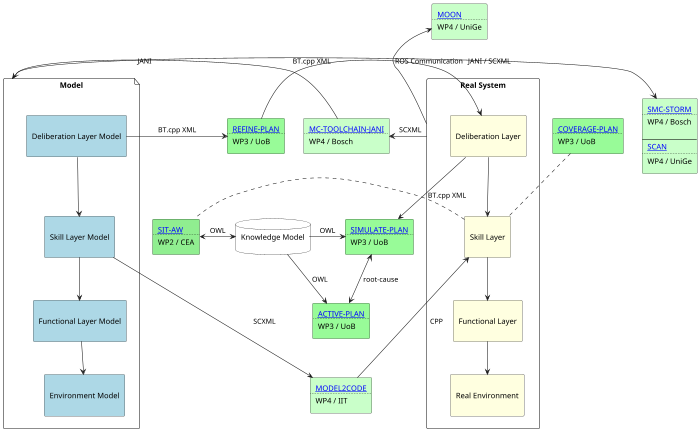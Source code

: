 @startuml overview
scale 700 width

skinparam agent {
    BackgroundColor White
    BorderColor Black
}
skinparam database {
    BackgroundColor White
    BorderColor Black
}

rectangle "Real System" as r {
    agent "\nDeliberation Layer\n" as rdelib #LightYellow
    agent "\nSkill Layer\n" as rskill #LightYellow
    agent "\nFunctional Layer\n" as rfunc #LightYellow
    agent "\nReal Environment\n" as renv #LightYellow

    rdelib --> rskill
    rskill --> rfunc
    rfunc --> renv
}

file "Model" as m {
    agent "\nDeliberation Layer Model\n" as mdelib #LightBlue
    agent "\nSkill Layer Model\n" as mskill #LightBlue
    agent "\nFunctional Layer Model\n" as mfunc #LightBlue
    agent "\nEnvironment Model\n" as menv #LightBlue

    mdelib --> mskill
    mskill --> mfunc
    mfunc --> menv
}

m -[hidden]> r

renv -[hidden]> menv
rdelib -[hidden]> mdelib

database "Knowledge Model\n" as k 

' renv -[hidden]> k
' k -[hidden]> menv

' WP2

' rectangle WP2 #line.dashed{
agent sitaw #LightGreen [
[[https:///github.com/convince-project/sit-aw SIT-AW]]
....
WP2 / CEA
]
' }

sitaw -[hidden]> rskill
rskill .. sitaw
sitaw <-> k : OWL

' WP3

' rectangle WP3 #line.dashed {
agent refineplan #PaleGreen [
[[https://github.com/convince-project/refine-plan REFINE-PLAN]]
....
WP3 / UoB
] 
agent coverageplan #PaleGreen [
[[https:///github.com/convince-project/coverage-plan COVERAGE-PLAN]]
....
WP3 / UoB
]
agent activeplan #PaleGreen [
[[https://github.com/convince-project/active-plan ACTIVE-PLAN]]
....
WP3 / UoB
] 
agent simulateplan #PaleGreen [
[[https://github.com/convince-project/simulate-plan SIMULATE-PLAN]]
....
WP3 / UoB
] 
refineplan -[hidden]-> simulateplan
simulateplan -[hidden]-> activeplan
' }

coverageplan .. rskill
activeplan <-> simulateplan : root-cause
mdelib -> refineplan : "BT.cpp XML"
refineplan -> rdelib : "BT.cpp XML"
rdelib -> simulateplan : "BT.cpp XML"
k -> simulateplan : OWL
k -> activeplan : OWL

' WP4

' rectangle WP4 #line.dashed {
agent moon #TECHNOLOGY [
[[https:///github.com/convince-project/moon MOON]]
....
WP4 / UniGe
]
' together {
' agent scan #TECHNOLOGY [
' [[https:///github.com/convince-project/scan SCAN]]
' ....
' WP4 / UniGe
' ]
agent storm #TECHNOLOGY [
[[https:///github.com/convince-project/smc_storm SMC-STORM]]
....
WP4 / Bosch

----
[[https:///github.com/convince-project/scan SCAN]]
....
WP4 / UniGe
]
' scan -[hidden]-> storm
' }
' together {
agent jani #TECHNOLOGY [
[[https:///github.com/convince-project/mc-toolchain-jani MC-TOOLCHAIN-JANI]]
....
WP4 / Bosch
]
agent modeltocode #TECHNOLOGY [
[[https:///github.com/convince-project/modeltocode MODEL2CODE]]
....
WP4 / IIT
]
' }
' activeplan -[hidden]-> jani
activeplan -[hidden]-> modeltocode

' moon -[hidden]> scan
moon -[hidden]-> rdelib

moon <-- r : ROS Communication

m -> storm : "JANI / SCXML"
' m -> storm : "SCXML"

r -> jani : "SCXML"
jani -> m : "JANI"
rskill <- modeltocode : "CPP"
modeltocode <- mskill : "SCXML"

refineplan -[hidden]> jani
@enduml
